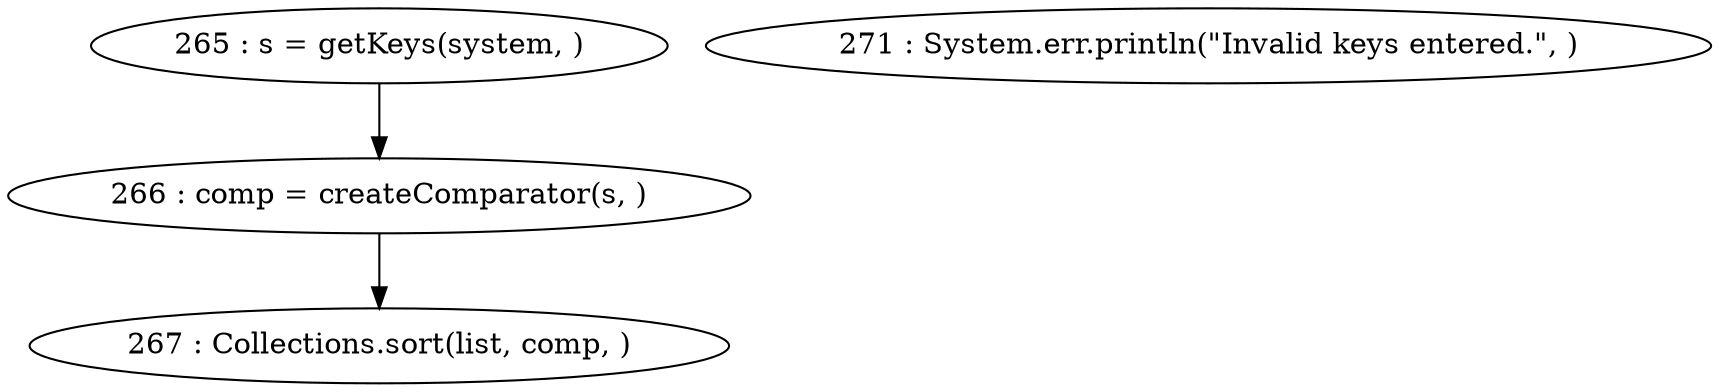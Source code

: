digraph G {
"265 : s = getKeys(system, )"
"265 : s = getKeys(system, )" -> "266 : comp = createComparator(s, )"
"266 : comp = createComparator(s, )"
"266 : comp = createComparator(s, )" -> "267 : Collections.sort(list, comp, )"
"267 : Collections.sort(list, comp, )"
"271 : System.err.println(\"Invalid keys entered.\", )"
}